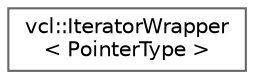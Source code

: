 digraph "Graphical Class Hierarchy"
{
 // LATEX_PDF_SIZE
  bgcolor="transparent";
  edge [fontname=Helvetica,fontsize=10,labelfontname=Helvetica,labelfontsize=10];
  node [fontname=Helvetica,fontsize=10,shape=box,height=0.2,width=0.4];
  rankdir="LR";
  Node0 [label="vcl::IteratorWrapper\l\< PointerType \>",height=0.2,width=0.4,color="grey40", fillcolor="white", style="filled",URL="$classvcl_1_1IteratorWrapper.html",tooltip="The IteratorWrapper class creates an random access iterator starting from a pointer,..."];
}
